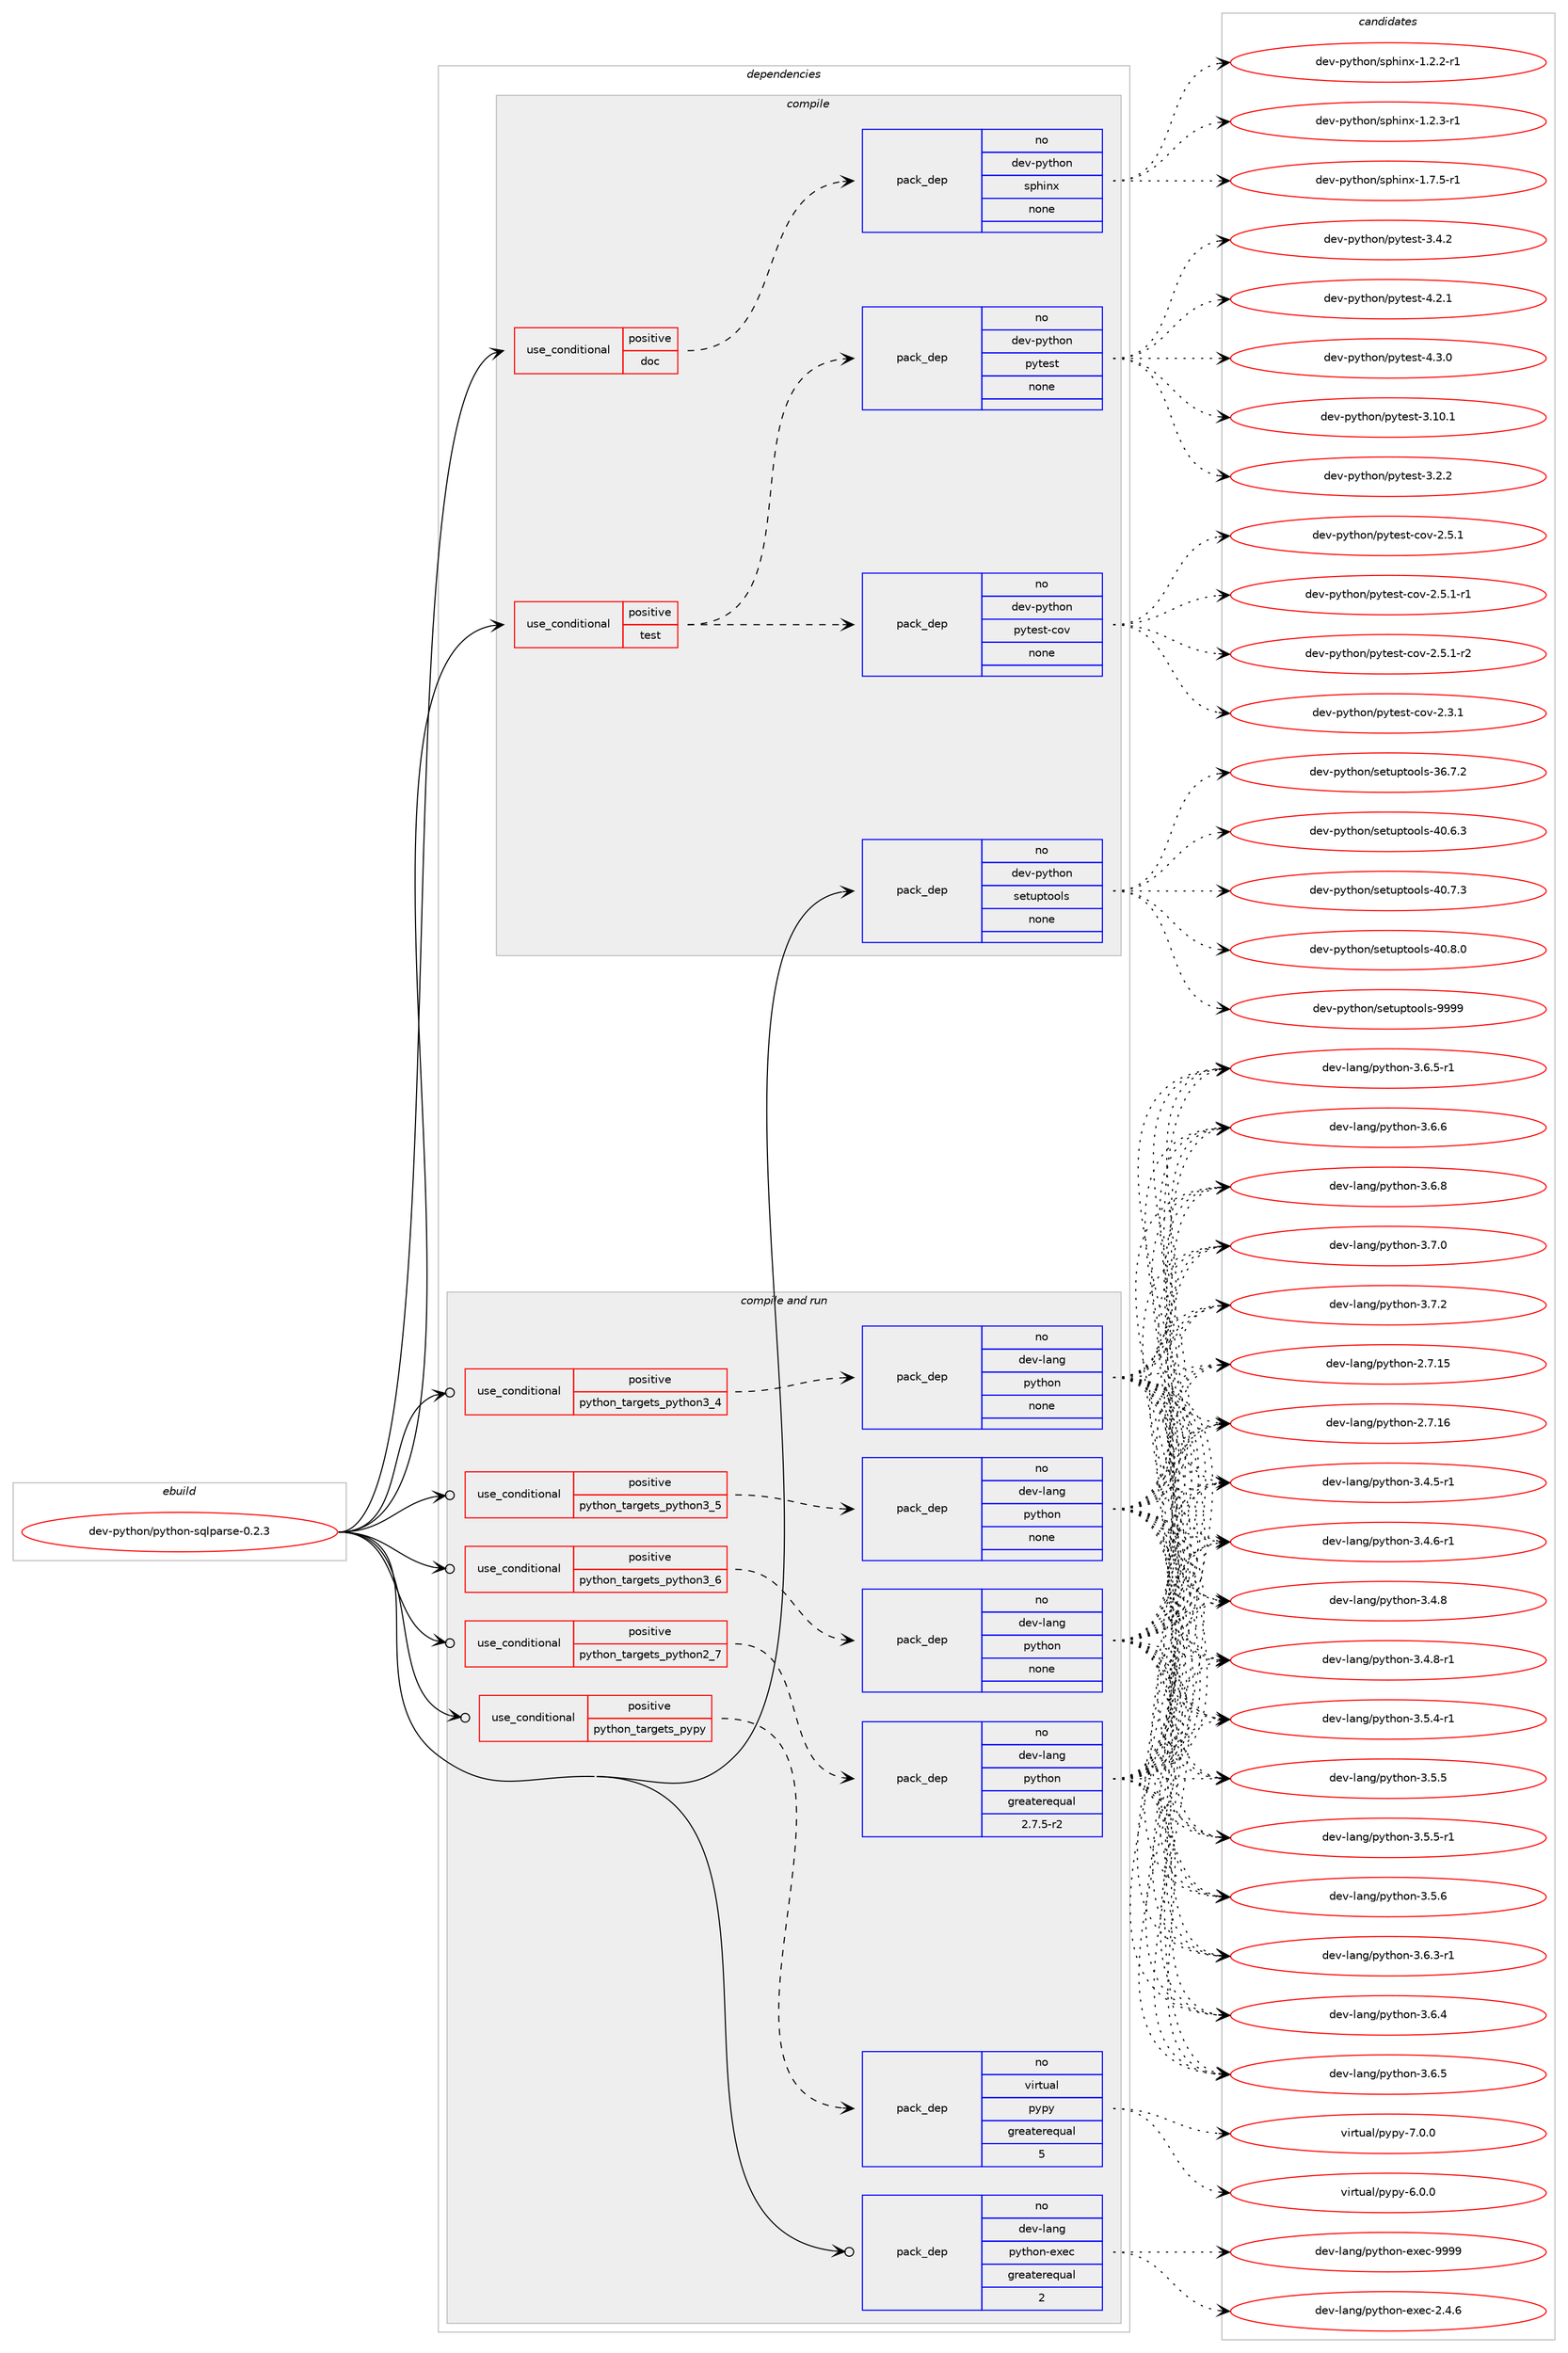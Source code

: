 digraph prolog {

# *************
# Graph options
# *************

newrank=true;
concentrate=true;
compound=true;
graph [rankdir=LR,fontname=Helvetica,fontsize=10,ranksep=1.5];#, ranksep=2.5, nodesep=0.2];
edge  [arrowhead=vee];
node  [fontname=Helvetica,fontsize=10];

# **********
# The ebuild
# **********

subgraph cluster_leftcol {
color=gray;
rank=same;
label=<<i>ebuild</i>>;
id [label="dev-python/python-sqlparse-0.2.3", color=red, width=4, href="../dev-python/python-sqlparse-0.2.3.svg"];
}

# ****************
# The dependencies
# ****************

subgraph cluster_midcol {
color=gray;
label=<<i>dependencies</i>>;
subgraph cluster_compile {
fillcolor="#eeeeee";
style=filled;
label=<<i>compile</i>>;
subgraph cond383046 {
dependency1436686 [label=<<TABLE BORDER="0" CELLBORDER="1" CELLSPACING="0" CELLPADDING="4"><TR><TD ROWSPAN="3" CELLPADDING="10">use_conditional</TD></TR><TR><TD>positive</TD></TR><TR><TD>doc</TD></TR></TABLE>>, shape=none, color=red];
subgraph pack1030286 {
dependency1436687 [label=<<TABLE BORDER="0" CELLBORDER="1" CELLSPACING="0" CELLPADDING="4" WIDTH="220"><TR><TD ROWSPAN="6" CELLPADDING="30">pack_dep</TD></TR><TR><TD WIDTH="110">no</TD></TR><TR><TD>dev-python</TD></TR><TR><TD>sphinx</TD></TR><TR><TD>none</TD></TR><TR><TD></TD></TR></TABLE>>, shape=none, color=blue];
}
dependency1436686:e -> dependency1436687:w [weight=20,style="dashed",arrowhead="vee"];
}
id:e -> dependency1436686:w [weight=20,style="solid",arrowhead="vee"];
subgraph cond383047 {
dependency1436688 [label=<<TABLE BORDER="0" CELLBORDER="1" CELLSPACING="0" CELLPADDING="4"><TR><TD ROWSPAN="3" CELLPADDING="10">use_conditional</TD></TR><TR><TD>positive</TD></TR><TR><TD>test</TD></TR></TABLE>>, shape=none, color=red];
subgraph pack1030287 {
dependency1436689 [label=<<TABLE BORDER="0" CELLBORDER="1" CELLSPACING="0" CELLPADDING="4" WIDTH="220"><TR><TD ROWSPAN="6" CELLPADDING="30">pack_dep</TD></TR><TR><TD WIDTH="110">no</TD></TR><TR><TD>dev-python</TD></TR><TR><TD>pytest</TD></TR><TR><TD>none</TD></TR><TR><TD></TD></TR></TABLE>>, shape=none, color=blue];
}
dependency1436688:e -> dependency1436689:w [weight=20,style="dashed",arrowhead="vee"];
subgraph pack1030288 {
dependency1436690 [label=<<TABLE BORDER="0" CELLBORDER="1" CELLSPACING="0" CELLPADDING="4" WIDTH="220"><TR><TD ROWSPAN="6" CELLPADDING="30">pack_dep</TD></TR><TR><TD WIDTH="110">no</TD></TR><TR><TD>dev-python</TD></TR><TR><TD>pytest-cov</TD></TR><TR><TD>none</TD></TR><TR><TD></TD></TR></TABLE>>, shape=none, color=blue];
}
dependency1436688:e -> dependency1436690:w [weight=20,style="dashed",arrowhead="vee"];
}
id:e -> dependency1436688:w [weight=20,style="solid",arrowhead="vee"];
subgraph pack1030289 {
dependency1436691 [label=<<TABLE BORDER="0" CELLBORDER="1" CELLSPACING="0" CELLPADDING="4" WIDTH="220"><TR><TD ROWSPAN="6" CELLPADDING="30">pack_dep</TD></TR><TR><TD WIDTH="110">no</TD></TR><TR><TD>dev-python</TD></TR><TR><TD>setuptools</TD></TR><TR><TD>none</TD></TR><TR><TD></TD></TR></TABLE>>, shape=none, color=blue];
}
id:e -> dependency1436691:w [weight=20,style="solid",arrowhead="vee"];
}
subgraph cluster_compileandrun {
fillcolor="#eeeeee";
style=filled;
label=<<i>compile and run</i>>;
subgraph cond383048 {
dependency1436692 [label=<<TABLE BORDER="0" CELLBORDER="1" CELLSPACING="0" CELLPADDING="4"><TR><TD ROWSPAN="3" CELLPADDING="10">use_conditional</TD></TR><TR><TD>positive</TD></TR><TR><TD>python_targets_pypy</TD></TR></TABLE>>, shape=none, color=red];
subgraph pack1030290 {
dependency1436693 [label=<<TABLE BORDER="0" CELLBORDER="1" CELLSPACING="0" CELLPADDING="4" WIDTH="220"><TR><TD ROWSPAN="6" CELLPADDING="30">pack_dep</TD></TR><TR><TD WIDTH="110">no</TD></TR><TR><TD>virtual</TD></TR><TR><TD>pypy</TD></TR><TR><TD>greaterequal</TD></TR><TR><TD>5</TD></TR></TABLE>>, shape=none, color=blue];
}
dependency1436692:e -> dependency1436693:w [weight=20,style="dashed",arrowhead="vee"];
}
id:e -> dependency1436692:w [weight=20,style="solid",arrowhead="odotvee"];
subgraph cond383049 {
dependency1436694 [label=<<TABLE BORDER="0" CELLBORDER="1" CELLSPACING="0" CELLPADDING="4"><TR><TD ROWSPAN="3" CELLPADDING="10">use_conditional</TD></TR><TR><TD>positive</TD></TR><TR><TD>python_targets_python2_7</TD></TR></TABLE>>, shape=none, color=red];
subgraph pack1030291 {
dependency1436695 [label=<<TABLE BORDER="0" CELLBORDER="1" CELLSPACING="0" CELLPADDING="4" WIDTH="220"><TR><TD ROWSPAN="6" CELLPADDING="30">pack_dep</TD></TR><TR><TD WIDTH="110">no</TD></TR><TR><TD>dev-lang</TD></TR><TR><TD>python</TD></TR><TR><TD>greaterequal</TD></TR><TR><TD>2.7.5-r2</TD></TR></TABLE>>, shape=none, color=blue];
}
dependency1436694:e -> dependency1436695:w [weight=20,style="dashed",arrowhead="vee"];
}
id:e -> dependency1436694:w [weight=20,style="solid",arrowhead="odotvee"];
subgraph cond383050 {
dependency1436696 [label=<<TABLE BORDER="0" CELLBORDER="1" CELLSPACING="0" CELLPADDING="4"><TR><TD ROWSPAN="3" CELLPADDING="10">use_conditional</TD></TR><TR><TD>positive</TD></TR><TR><TD>python_targets_python3_4</TD></TR></TABLE>>, shape=none, color=red];
subgraph pack1030292 {
dependency1436697 [label=<<TABLE BORDER="0" CELLBORDER="1" CELLSPACING="0" CELLPADDING="4" WIDTH="220"><TR><TD ROWSPAN="6" CELLPADDING="30">pack_dep</TD></TR><TR><TD WIDTH="110">no</TD></TR><TR><TD>dev-lang</TD></TR><TR><TD>python</TD></TR><TR><TD>none</TD></TR><TR><TD></TD></TR></TABLE>>, shape=none, color=blue];
}
dependency1436696:e -> dependency1436697:w [weight=20,style="dashed",arrowhead="vee"];
}
id:e -> dependency1436696:w [weight=20,style="solid",arrowhead="odotvee"];
subgraph cond383051 {
dependency1436698 [label=<<TABLE BORDER="0" CELLBORDER="1" CELLSPACING="0" CELLPADDING="4"><TR><TD ROWSPAN="3" CELLPADDING="10">use_conditional</TD></TR><TR><TD>positive</TD></TR><TR><TD>python_targets_python3_5</TD></TR></TABLE>>, shape=none, color=red];
subgraph pack1030293 {
dependency1436699 [label=<<TABLE BORDER="0" CELLBORDER="1" CELLSPACING="0" CELLPADDING="4" WIDTH="220"><TR><TD ROWSPAN="6" CELLPADDING="30">pack_dep</TD></TR><TR><TD WIDTH="110">no</TD></TR><TR><TD>dev-lang</TD></TR><TR><TD>python</TD></TR><TR><TD>none</TD></TR><TR><TD></TD></TR></TABLE>>, shape=none, color=blue];
}
dependency1436698:e -> dependency1436699:w [weight=20,style="dashed",arrowhead="vee"];
}
id:e -> dependency1436698:w [weight=20,style="solid",arrowhead="odotvee"];
subgraph cond383052 {
dependency1436700 [label=<<TABLE BORDER="0" CELLBORDER="1" CELLSPACING="0" CELLPADDING="4"><TR><TD ROWSPAN="3" CELLPADDING="10">use_conditional</TD></TR><TR><TD>positive</TD></TR><TR><TD>python_targets_python3_6</TD></TR></TABLE>>, shape=none, color=red];
subgraph pack1030294 {
dependency1436701 [label=<<TABLE BORDER="0" CELLBORDER="1" CELLSPACING="0" CELLPADDING="4" WIDTH="220"><TR><TD ROWSPAN="6" CELLPADDING="30">pack_dep</TD></TR><TR><TD WIDTH="110">no</TD></TR><TR><TD>dev-lang</TD></TR><TR><TD>python</TD></TR><TR><TD>none</TD></TR><TR><TD></TD></TR></TABLE>>, shape=none, color=blue];
}
dependency1436700:e -> dependency1436701:w [weight=20,style="dashed",arrowhead="vee"];
}
id:e -> dependency1436700:w [weight=20,style="solid",arrowhead="odotvee"];
subgraph pack1030295 {
dependency1436702 [label=<<TABLE BORDER="0" CELLBORDER="1" CELLSPACING="0" CELLPADDING="4" WIDTH="220"><TR><TD ROWSPAN="6" CELLPADDING="30">pack_dep</TD></TR><TR><TD WIDTH="110">no</TD></TR><TR><TD>dev-lang</TD></TR><TR><TD>python-exec</TD></TR><TR><TD>greaterequal</TD></TR><TR><TD>2</TD></TR></TABLE>>, shape=none, color=blue];
}
id:e -> dependency1436702:w [weight=20,style="solid",arrowhead="odotvee"];
}
subgraph cluster_run {
fillcolor="#eeeeee";
style=filled;
label=<<i>run</i>>;
}
}

# **************
# The candidates
# **************

subgraph cluster_choices {
rank=same;
color=gray;
label=<<i>candidates</i>>;

subgraph choice1030286 {
color=black;
nodesep=1;
choice10010111845112121116104111110471151121041051101204549465046504511449 [label="dev-python/sphinx-1.2.2-r1", color=red, width=4,href="../dev-python/sphinx-1.2.2-r1.svg"];
choice10010111845112121116104111110471151121041051101204549465046514511449 [label="dev-python/sphinx-1.2.3-r1", color=red, width=4,href="../dev-python/sphinx-1.2.3-r1.svg"];
choice10010111845112121116104111110471151121041051101204549465546534511449 [label="dev-python/sphinx-1.7.5-r1", color=red, width=4,href="../dev-python/sphinx-1.7.5-r1.svg"];
dependency1436687:e -> choice10010111845112121116104111110471151121041051101204549465046504511449:w [style=dotted,weight="100"];
dependency1436687:e -> choice10010111845112121116104111110471151121041051101204549465046514511449:w [style=dotted,weight="100"];
dependency1436687:e -> choice10010111845112121116104111110471151121041051101204549465546534511449:w [style=dotted,weight="100"];
}
subgraph choice1030287 {
color=black;
nodesep=1;
choice100101118451121211161041111104711212111610111511645514649484649 [label="dev-python/pytest-3.10.1", color=red, width=4,href="../dev-python/pytest-3.10.1.svg"];
choice1001011184511212111610411111047112121116101115116455146504650 [label="dev-python/pytest-3.2.2", color=red, width=4,href="../dev-python/pytest-3.2.2.svg"];
choice1001011184511212111610411111047112121116101115116455146524650 [label="dev-python/pytest-3.4.2", color=red, width=4,href="../dev-python/pytest-3.4.2.svg"];
choice1001011184511212111610411111047112121116101115116455246504649 [label="dev-python/pytest-4.2.1", color=red, width=4,href="../dev-python/pytest-4.2.1.svg"];
choice1001011184511212111610411111047112121116101115116455246514648 [label="dev-python/pytest-4.3.0", color=red, width=4,href="../dev-python/pytest-4.3.0.svg"];
dependency1436689:e -> choice100101118451121211161041111104711212111610111511645514649484649:w [style=dotted,weight="100"];
dependency1436689:e -> choice1001011184511212111610411111047112121116101115116455146504650:w [style=dotted,weight="100"];
dependency1436689:e -> choice1001011184511212111610411111047112121116101115116455146524650:w [style=dotted,weight="100"];
dependency1436689:e -> choice1001011184511212111610411111047112121116101115116455246504649:w [style=dotted,weight="100"];
dependency1436689:e -> choice1001011184511212111610411111047112121116101115116455246514648:w [style=dotted,weight="100"];
}
subgraph choice1030288 {
color=black;
nodesep=1;
choice10010111845112121116104111110471121211161011151164599111118455046514649 [label="dev-python/pytest-cov-2.3.1", color=red, width=4,href="../dev-python/pytest-cov-2.3.1.svg"];
choice10010111845112121116104111110471121211161011151164599111118455046534649 [label="dev-python/pytest-cov-2.5.1", color=red, width=4,href="../dev-python/pytest-cov-2.5.1.svg"];
choice100101118451121211161041111104711212111610111511645991111184550465346494511449 [label="dev-python/pytest-cov-2.5.1-r1", color=red, width=4,href="../dev-python/pytest-cov-2.5.1-r1.svg"];
choice100101118451121211161041111104711212111610111511645991111184550465346494511450 [label="dev-python/pytest-cov-2.5.1-r2", color=red, width=4,href="../dev-python/pytest-cov-2.5.1-r2.svg"];
dependency1436690:e -> choice10010111845112121116104111110471121211161011151164599111118455046514649:w [style=dotted,weight="100"];
dependency1436690:e -> choice10010111845112121116104111110471121211161011151164599111118455046534649:w [style=dotted,weight="100"];
dependency1436690:e -> choice100101118451121211161041111104711212111610111511645991111184550465346494511449:w [style=dotted,weight="100"];
dependency1436690:e -> choice100101118451121211161041111104711212111610111511645991111184550465346494511450:w [style=dotted,weight="100"];
}
subgraph choice1030289 {
color=black;
nodesep=1;
choice100101118451121211161041111104711510111611711211611111110811545515446554650 [label="dev-python/setuptools-36.7.2", color=red, width=4,href="../dev-python/setuptools-36.7.2.svg"];
choice100101118451121211161041111104711510111611711211611111110811545524846544651 [label="dev-python/setuptools-40.6.3", color=red, width=4,href="../dev-python/setuptools-40.6.3.svg"];
choice100101118451121211161041111104711510111611711211611111110811545524846554651 [label="dev-python/setuptools-40.7.3", color=red, width=4,href="../dev-python/setuptools-40.7.3.svg"];
choice100101118451121211161041111104711510111611711211611111110811545524846564648 [label="dev-python/setuptools-40.8.0", color=red, width=4,href="../dev-python/setuptools-40.8.0.svg"];
choice10010111845112121116104111110471151011161171121161111111081154557575757 [label="dev-python/setuptools-9999", color=red, width=4,href="../dev-python/setuptools-9999.svg"];
dependency1436691:e -> choice100101118451121211161041111104711510111611711211611111110811545515446554650:w [style=dotted,weight="100"];
dependency1436691:e -> choice100101118451121211161041111104711510111611711211611111110811545524846544651:w [style=dotted,weight="100"];
dependency1436691:e -> choice100101118451121211161041111104711510111611711211611111110811545524846554651:w [style=dotted,weight="100"];
dependency1436691:e -> choice100101118451121211161041111104711510111611711211611111110811545524846564648:w [style=dotted,weight="100"];
dependency1436691:e -> choice10010111845112121116104111110471151011161171121161111111081154557575757:w [style=dotted,weight="100"];
}
subgraph choice1030290 {
color=black;
nodesep=1;
choice1181051141161179710847112121112121455446484648 [label="virtual/pypy-6.0.0", color=red, width=4,href="../virtual/pypy-6.0.0.svg"];
choice1181051141161179710847112121112121455546484648 [label="virtual/pypy-7.0.0", color=red, width=4,href="../virtual/pypy-7.0.0.svg"];
dependency1436693:e -> choice1181051141161179710847112121112121455446484648:w [style=dotted,weight="100"];
dependency1436693:e -> choice1181051141161179710847112121112121455546484648:w [style=dotted,weight="100"];
}
subgraph choice1030291 {
color=black;
nodesep=1;
choice10010111845108971101034711212111610411111045504655464953 [label="dev-lang/python-2.7.15", color=red, width=4,href="../dev-lang/python-2.7.15.svg"];
choice10010111845108971101034711212111610411111045504655464954 [label="dev-lang/python-2.7.16", color=red, width=4,href="../dev-lang/python-2.7.16.svg"];
choice1001011184510897110103471121211161041111104551465246534511449 [label="dev-lang/python-3.4.5-r1", color=red, width=4,href="../dev-lang/python-3.4.5-r1.svg"];
choice1001011184510897110103471121211161041111104551465246544511449 [label="dev-lang/python-3.4.6-r1", color=red, width=4,href="../dev-lang/python-3.4.6-r1.svg"];
choice100101118451089711010347112121116104111110455146524656 [label="dev-lang/python-3.4.8", color=red, width=4,href="../dev-lang/python-3.4.8.svg"];
choice1001011184510897110103471121211161041111104551465246564511449 [label="dev-lang/python-3.4.8-r1", color=red, width=4,href="../dev-lang/python-3.4.8-r1.svg"];
choice1001011184510897110103471121211161041111104551465346524511449 [label="dev-lang/python-3.5.4-r1", color=red, width=4,href="../dev-lang/python-3.5.4-r1.svg"];
choice100101118451089711010347112121116104111110455146534653 [label="dev-lang/python-3.5.5", color=red, width=4,href="../dev-lang/python-3.5.5.svg"];
choice1001011184510897110103471121211161041111104551465346534511449 [label="dev-lang/python-3.5.5-r1", color=red, width=4,href="../dev-lang/python-3.5.5-r1.svg"];
choice100101118451089711010347112121116104111110455146534654 [label="dev-lang/python-3.5.6", color=red, width=4,href="../dev-lang/python-3.5.6.svg"];
choice1001011184510897110103471121211161041111104551465446514511449 [label="dev-lang/python-3.6.3-r1", color=red, width=4,href="../dev-lang/python-3.6.3-r1.svg"];
choice100101118451089711010347112121116104111110455146544652 [label="dev-lang/python-3.6.4", color=red, width=4,href="../dev-lang/python-3.6.4.svg"];
choice100101118451089711010347112121116104111110455146544653 [label="dev-lang/python-3.6.5", color=red, width=4,href="../dev-lang/python-3.6.5.svg"];
choice1001011184510897110103471121211161041111104551465446534511449 [label="dev-lang/python-3.6.5-r1", color=red, width=4,href="../dev-lang/python-3.6.5-r1.svg"];
choice100101118451089711010347112121116104111110455146544654 [label="dev-lang/python-3.6.6", color=red, width=4,href="../dev-lang/python-3.6.6.svg"];
choice100101118451089711010347112121116104111110455146544656 [label="dev-lang/python-3.6.8", color=red, width=4,href="../dev-lang/python-3.6.8.svg"];
choice100101118451089711010347112121116104111110455146554648 [label="dev-lang/python-3.7.0", color=red, width=4,href="../dev-lang/python-3.7.0.svg"];
choice100101118451089711010347112121116104111110455146554650 [label="dev-lang/python-3.7.2", color=red, width=4,href="../dev-lang/python-3.7.2.svg"];
dependency1436695:e -> choice10010111845108971101034711212111610411111045504655464953:w [style=dotted,weight="100"];
dependency1436695:e -> choice10010111845108971101034711212111610411111045504655464954:w [style=dotted,weight="100"];
dependency1436695:e -> choice1001011184510897110103471121211161041111104551465246534511449:w [style=dotted,weight="100"];
dependency1436695:e -> choice1001011184510897110103471121211161041111104551465246544511449:w [style=dotted,weight="100"];
dependency1436695:e -> choice100101118451089711010347112121116104111110455146524656:w [style=dotted,weight="100"];
dependency1436695:e -> choice1001011184510897110103471121211161041111104551465246564511449:w [style=dotted,weight="100"];
dependency1436695:e -> choice1001011184510897110103471121211161041111104551465346524511449:w [style=dotted,weight="100"];
dependency1436695:e -> choice100101118451089711010347112121116104111110455146534653:w [style=dotted,weight="100"];
dependency1436695:e -> choice1001011184510897110103471121211161041111104551465346534511449:w [style=dotted,weight="100"];
dependency1436695:e -> choice100101118451089711010347112121116104111110455146534654:w [style=dotted,weight="100"];
dependency1436695:e -> choice1001011184510897110103471121211161041111104551465446514511449:w [style=dotted,weight="100"];
dependency1436695:e -> choice100101118451089711010347112121116104111110455146544652:w [style=dotted,weight="100"];
dependency1436695:e -> choice100101118451089711010347112121116104111110455146544653:w [style=dotted,weight="100"];
dependency1436695:e -> choice1001011184510897110103471121211161041111104551465446534511449:w [style=dotted,weight="100"];
dependency1436695:e -> choice100101118451089711010347112121116104111110455146544654:w [style=dotted,weight="100"];
dependency1436695:e -> choice100101118451089711010347112121116104111110455146544656:w [style=dotted,weight="100"];
dependency1436695:e -> choice100101118451089711010347112121116104111110455146554648:w [style=dotted,weight="100"];
dependency1436695:e -> choice100101118451089711010347112121116104111110455146554650:w [style=dotted,weight="100"];
}
subgraph choice1030292 {
color=black;
nodesep=1;
choice10010111845108971101034711212111610411111045504655464953 [label="dev-lang/python-2.7.15", color=red, width=4,href="../dev-lang/python-2.7.15.svg"];
choice10010111845108971101034711212111610411111045504655464954 [label="dev-lang/python-2.7.16", color=red, width=4,href="../dev-lang/python-2.7.16.svg"];
choice1001011184510897110103471121211161041111104551465246534511449 [label="dev-lang/python-3.4.5-r1", color=red, width=4,href="../dev-lang/python-3.4.5-r1.svg"];
choice1001011184510897110103471121211161041111104551465246544511449 [label="dev-lang/python-3.4.6-r1", color=red, width=4,href="../dev-lang/python-3.4.6-r1.svg"];
choice100101118451089711010347112121116104111110455146524656 [label="dev-lang/python-3.4.8", color=red, width=4,href="../dev-lang/python-3.4.8.svg"];
choice1001011184510897110103471121211161041111104551465246564511449 [label="dev-lang/python-3.4.8-r1", color=red, width=4,href="../dev-lang/python-3.4.8-r1.svg"];
choice1001011184510897110103471121211161041111104551465346524511449 [label="dev-lang/python-3.5.4-r1", color=red, width=4,href="../dev-lang/python-3.5.4-r1.svg"];
choice100101118451089711010347112121116104111110455146534653 [label="dev-lang/python-3.5.5", color=red, width=4,href="../dev-lang/python-3.5.5.svg"];
choice1001011184510897110103471121211161041111104551465346534511449 [label="dev-lang/python-3.5.5-r1", color=red, width=4,href="../dev-lang/python-3.5.5-r1.svg"];
choice100101118451089711010347112121116104111110455146534654 [label="dev-lang/python-3.5.6", color=red, width=4,href="../dev-lang/python-3.5.6.svg"];
choice1001011184510897110103471121211161041111104551465446514511449 [label="dev-lang/python-3.6.3-r1", color=red, width=4,href="../dev-lang/python-3.6.3-r1.svg"];
choice100101118451089711010347112121116104111110455146544652 [label="dev-lang/python-3.6.4", color=red, width=4,href="../dev-lang/python-3.6.4.svg"];
choice100101118451089711010347112121116104111110455146544653 [label="dev-lang/python-3.6.5", color=red, width=4,href="../dev-lang/python-3.6.5.svg"];
choice1001011184510897110103471121211161041111104551465446534511449 [label="dev-lang/python-3.6.5-r1", color=red, width=4,href="../dev-lang/python-3.6.5-r1.svg"];
choice100101118451089711010347112121116104111110455146544654 [label="dev-lang/python-3.6.6", color=red, width=4,href="../dev-lang/python-3.6.6.svg"];
choice100101118451089711010347112121116104111110455146544656 [label="dev-lang/python-3.6.8", color=red, width=4,href="../dev-lang/python-3.6.8.svg"];
choice100101118451089711010347112121116104111110455146554648 [label="dev-lang/python-3.7.0", color=red, width=4,href="../dev-lang/python-3.7.0.svg"];
choice100101118451089711010347112121116104111110455146554650 [label="dev-lang/python-3.7.2", color=red, width=4,href="../dev-lang/python-3.7.2.svg"];
dependency1436697:e -> choice10010111845108971101034711212111610411111045504655464953:w [style=dotted,weight="100"];
dependency1436697:e -> choice10010111845108971101034711212111610411111045504655464954:w [style=dotted,weight="100"];
dependency1436697:e -> choice1001011184510897110103471121211161041111104551465246534511449:w [style=dotted,weight="100"];
dependency1436697:e -> choice1001011184510897110103471121211161041111104551465246544511449:w [style=dotted,weight="100"];
dependency1436697:e -> choice100101118451089711010347112121116104111110455146524656:w [style=dotted,weight="100"];
dependency1436697:e -> choice1001011184510897110103471121211161041111104551465246564511449:w [style=dotted,weight="100"];
dependency1436697:e -> choice1001011184510897110103471121211161041111104551465346524511449:w [style=dotted,weight="100"];
dependency1436697:e -> choice100101118451089711010347112121116104111110455146534653:w [style=dotted,weight="100"];
dependency1436697:e -> choice1001011184510897110103471121211161041111104551465346534511449:w [style=dotted,weight="100"];
dependency1436697:e -> choice100101118451089711010347112121116104111110455146534654:w [style=dotted,weight="100"];
dependency1436697:e -> choice1001011184510897110103471121211161041111104551465446514511449:w [style=dotted,weight="100"];
dependency1436697:e -> choice100101118451089711010347112121116104111110455146544652:w [style=dotted,weight="100"];
dependency1436697:e -> choice100101118451089711010347112121116104111110455146544653:w [style=dotted,weight="100"];
dependency1436697:e -> choice1001011184510897110103471121211161041111104551465446534511449:w [style=dotted,weight="100"];
dependency1436697:e -> choice100101118451089711010347112121116104111110455146544654:w [style=dotted,weight="100"];
dependency1436697:e -> choice100101118451089711010347112121116104111110455146544656:w [style=dotted,weight="100"];
dependency1436697:e -> choice100101118451089711010347112121116104111110455146554648:w [style=dotted,weight="100"];
dependency1436697:e -> choice100101118451089711010347112121116104111110455146554650:w [style=dotted,weight="100"];
}
subgraph choice1030293 {
color=black;
nodesep=1;
choice10010111845108971101034711212111610411111045504655464953 [label="dev-lang/python-2.7.15", color=red, width=4,href="../dev-lang/python-2.7.15.svg"];
choice10010111845108971101034711212111610411111045504655464954 [label="dev-lang/python-2.7.16", color=red, width=4,href="../dev-lang/python-2.7.16.svg"];
choice1001011184510897110103471121211161041111104551465246534511449 [label="dev-lang/python-3.4.5-r1", color=red, width=4,href="../dev-lang/python-3.4.5-r1.svg"];
choice1001011184510897110103471121211161041111104551465246544511449 [label="dev-lang/python-3.4.6-r1", color=red, width=4,href="../dev-lang/python-3.4.6-r1.svg"];
choice100101118451089711010347112121116104111110455146524656 [label="dev-lang/python-3.4.8", color=red, width=4,href="../dev-lang/python-3.4.8.svg"];
choice1001011184510897110103471121211161041111104551465246564511449 [label="dev-lang/python-3.4.8-r1", color=red, width=4,href="../dev-lang/python-3.4.8-r1.svg"];
choice1001011184510897110103471121211161041111104551465346524511449 [label="dev-lang/python-3.5.4-r1", color=red, width=4,href="../dev-lang/python-3.5.4-r1.svg"];
choice100101118451089711010347112121116104111110455146534653 [label="dev-lang/python-3.5.5", color=red, width=4,href="../dev-lang/python-3.5.5.svg"];
choice1001011184510897110103471121211161041111104551465346534511449 [label="dev-lang/python-3.5.5-r1", color=red, width=4,href="../dev-lang/python-3.5.5-r1.svg"];
choice100101118451089711010347112121116104111110455146534654 [label="dev-lang/python-3.5.6", color=red, width=4,href="../dev-lang/python-3.5.6.svg"];
choice1001011184510897110103471121211161041111104551465446514511449 [label="dev-lang/python-3.6.3-r1", color=red, width=4,href="../dev-lang/python-3.6.3-r1.svg"];
choice100101118451089711010347112121116104111110455146544652 [label="dev-lang/python-3.6.4", color=red, width=4,href="../dev-lang/python-3.6.4.svg"];
choice100101118451089711010347112121116104111110455146544653 [label="dev-lang/python-3.6.5", color=red, width=4,href="../dev-lang/python-3.6.5.svg"];
choice1001011184510897110103471121211161041111104551465446534511449 [label="dev-lang/python-3.6.5-r1", color=red, width=4,href="../dev-lang/python-3.6.5-r1.svg"];
choice100101118451089711010347112121116104111110455146544654 [label="dev-lang/python-3.6.6", color=red, width=4,href="../dev-lang/python-3.6.6.svg"];
choice100101118451089711010347112121116104111110455146544656 [label="dev-lang/python-3.6.8", color=red, width=4,href="../dev-lang/python-3.6.8.svg"];
choice100101118451089711010347112121116104111110455146554648 [label="dev-lang/python-3.7.0", color=red, width=4,href="../dev-lang/python-3.7.0.svg"];
choice100101118451089711010347112121116104111110455146554650 [label="dev-lang/python-3.7.2", color=red, width=4,href="../dev-lang/python-3.7.2.svg"];
dependency1436699:e -> choice10010111845108971101034711212111610411111045504655464953:w [style=dotted,weight="100"];
dependency1436699:e -> choice10010111845108971101034711212111610411111045504655464954:w [style=dotted,weight="100"];
dependency1436699:e -> choice1001011184510897110103471121211161041111104551465246534511449:w [style=dotted,weight="100"];
dependency1436699:e -> choice1001011184510897110103471121211161041111104551465246544511449:w [style=dotted,weight="100"];
dependency1436699:e -> choice100101118451089711010347112121116104111110455146524656:w [style=dotted,weight="100"];
dependency1436699:e -> choice1001011184510897110103471121211161041111104551465246564511449:w [style=dotted,weight="100"];
dependency1436699:e -> choice1001011184510897110103471121211161041111104551465346524511449:w [style=dotted,weight="100"];
dependency1436699:e -> choice100101118451089711010347112121116104111110455146534653:w [style=dotted,weight="100"];
dependency1436699:e -> choice1001011184510897110103471121211161041111104551465346534511449:w [style=dotted,weight="100"];
dependency1436699:e -> choice100101118451089711010347112121116104111110455146534654:w [style=dotted,weight="100"];
dependency1436699:e -> choice1001011184510897110103471121211161041111104551465446514511449:w [style=dotted,weight="100"];
dependency1436699:e -> choice100101118451089711010347112121116104111110455146544652:w [style=dotted,weight="100"];
dependency1436699:e -> choice100101118451089711010347112121116104111110455146544653:w [style=dotted,weight="100"];
dependency1436699:e -> choice1001011184510897110103471121211161041111104551465446534511449:w [style=dotted,weight="100"];
dependency1436699:e -> choice100101118451089711010347112121116104111110455146544654:w [style=dotted,weight="100"];
dependency1436699:e -> choice100101118451089711010347112121116104111110455146544656:w [style=dotted,weight="100"];
dependency1436699:e -> choice100101118451089711010347112121116104111110455146554648:w [style=dotted,weight="100"];
dependency1436699:e -> choice100101118451089711010347112121116104111110455146554650:w [style=dotted,weight="100"];
}
subgraph choice1030294 {
color=black;
nodesep=1;
choice10010111845108971101034711212111610411111045504655464953 [label="dev-lang/python-2.7.15", color=red, width=4,href="../dev-lang/python-2.7.15.svg"];
choice10010111845108971101034711212111610411111045504655464954 [label="dev-lang/python-2.7.16", color=red, width=4,href="../dev-lang/python-2.7.16.svg"];
choice1001011184510897110103471121211161041111104551465246534511449 [label="dev-lang/python-3.4.5-r1", color=red, width=4,href="../dev-lang/python-3.4.5-r1.svg"];
choice1001011184510897110103471121211161041111104551465246544511449 [label="dev-lang/python-3.4.6-r1", color=red, width=4,href="../dev-lang/python-3.4.6-r1.svg"];
choice100101118451089711010347112121116104111110455146524656 [label="dev-lang/python-3.4.8", color=red, width=4,href="../dev-lang/python-3.4.8.svg"];
choice1001011184510897110103471121211161041111104551465246564511449 [label="dev-lang/python-3.4.8-r1", color=red, width=4,href="../dev-lang/python-3.4.8-r1.svg"];
choice1001011184510897110103471121211161041111104551465346524511449 [label="dev-lang/python-3.5.4-r1", color=red, width=4,href="../dev-lang/python-3.5.4-r1.svg"];
choice100101118451089711010347112121116104111110455146534653 [label="dev-lang/python-3.5.5", color=red, width=4,href="../dev-lang/python-3.5.5.svg"];
choice1001011184510897110103471121211161041111104551465346534511449 [label="dev-lang/python-3.5.5-r1", color=red, width=4,href="../dev-lang/python-3.5.5-r1.svg"];
choice100101118451089711010347112121116104111110455146534654 [label="dev-lang/python-3.5.6", color=red, width=4,href="../dev-lang/python-3.5.6.svg"];
choice1001011184510897110103471121211161041111104551465446514511449 [label="dev-lang/python-3.6.3-r1", color=red, width=4,href="../dev-lang/python-3.6.3-r1.svg"];
choice100101118451089711010347112121116104111110455146544652 [label="dev-lang/python-3.6.4", color=red, width=4,href="../dev-lang/python-3.6.4.svg"];
choice100101118451089711010347112121116104111110455146544653 [label="dev-lang/python-3.6.5", color=red, width=4,href="../dev-lang/python-3.6.5.svg"];
choice1001011184510897110103471121211161041111104551465446534511449 [label="dev-lang/python-3.6.5-r1", color=red, width=4,href="../dev-lang/python-3.6.5-r1.svg"];
choice100101118451089711010347112121116104111110455146544654 [label="dev-lang/python-3.6.6", color=red, width=4,href="../dev-lang/python-3.6.6.svg"];
choice100101118451089711010347112121116104111110455146544656 [label="dev-lang/python-3.6.8", color=red, width=4,href="../dev-lang/python-3.6.8.svg"];
choice100101118451089711010347112121116104111110455146554648 [label="dev-lang/python-3.7.0", color=red, width=4,href="../dev-lang/python-3.7.0.svg"];
choice100101118451089711010347112121116104111110455146554650 [label="dev-lang/python-3.7.2", color=red, width=4,href="../dev-lang/python-3.7.2.svg"];
dependency1436701:e -> choice10010111845108971101034711212111610411111045504655464953:w [style=dotted,weight="100"];
dependency1436701:e -> choice10010111845108971101034711212111610411111045504655464954:w [style=dotted,weight="100"];
dependency1436701:e -> choice1001011184510897110103471121211161041111104551465246534511449:w [style=dotted,weight="100"];
dependency1436701:e -> choice1001011184510897110103471121211161041111104551465246544511449:w [style=dotted,weight="100"];
dependency1436701:e -> choice100101118451089711010347112121116104111110455146524656:w [style=dotted,weight="100"];
dependency1436701:e -> choice1001011184510897110103471121211161041111104551465246564511449:w [style=dotted,weight="100"];
dependency1436701:e -> choice1001011184510897110103471121211161041111104551465346524511449:w [style=dotted,weight="100"];
dependency1436701:e -> choice100101118451089711010347112121116104111110455146534653:w [style=dotted,weight="100"];
dependency1436701:e -> choice1001011184510897110103471121211161041111104551465346534511449:w [style=dotted,weight="100"];
dependency1436701:e -> choice100101118451089711010347112121116104111110455146534654:w [style=dotted,weight="100"];
dependency1436701:e -> choice1001011184510897110103471121211161041111104551465446514511449:w [style=dotted,weight="100"];
dependency1436701:e -> choice100101118451089711010347112121116104111110455146544652:w [style=dotted,weight="100"];
dependency1436701:e -> choice100101118451089711010347112121116104111110455146544653:w [style=dotted,weight="100"];
dependency1436701:e -> choice1001011184510897110103471121211161041111104551465446534511449:w [style=dotted,weight="100"];
dependency1436701:e -> choice100101118451089711010347112121116104111110455146544654:w [style=dotted,weight="100"];
dependency1436701:e -> choice100101118451089711010347112121116104111110455146544656:w [style=dotted,weight="100"];
dependency1436701:e -> choice100101118451089711010347112121116104111110455146554648:w [style=dotted,weight="100"];
dependency1436701:e -> choice100101118451089711010347112121116104111110455146554650:w [style=dotted,weight="100"];
}
subgraph choice1030295 {
color=black;
nodesep=1;
choice1001011184510897110103471121211161041111104510112010199455046524654 [label="dev-lang/python-exec-2.4.6", color=red, width=4,href="../dev-lang/python-exec-2.4.6.svg"];
choice10010111845108971101034711212111610411111045101120101994557575757 [label="dev-lang/python-exec-9999", color=red, width=4,href="../dev-lang/python-exec-9999.svg"];
dependency1436702:e -> choice1001011184510897110103471121211161041111104510112010199455046524654:w [style=dotted,weight="100"];
dependency1436702:e -> choice10010111845108971101034711212111610411111045101120101994557575757:w [style=dotted,weight="100"];
}
}

}
